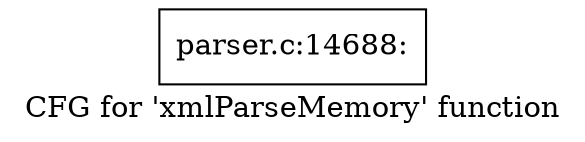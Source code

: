 digraph "CFG for 'xmlParseMemory' function" {
	label="CFG for 'xmlParseMemory' function";

	Node0x5f6a1a0 [shape=record,label="{parser.c:14688:}"];
}
